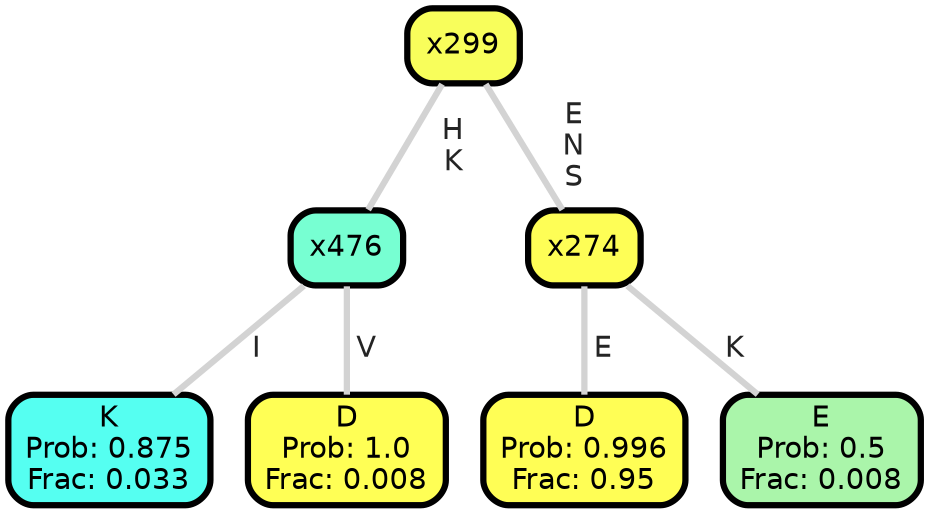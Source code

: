 graph Tree {
node [shape=box, style="filled, rounded",color="black",penwidth="3",fontcolor="black",                 fontname=helvetica] ;
graph [ranksep="0 equally", splines=straight,                 bgcolor=transparent, dpi=200] ;
edge [fontname=helvetica, fontweight=bold,fontcolor=grey14,color=lightgray] ;
0 [label="K
Prob: 0.875
Frac: 0.033", fillcolor="#55fff1"] ;
1 [label="x476", fillcolor="#77ffd2"] ;
2 [label="D
Prob: 1.0
Frac: 0.008", fillcolor="#ffff55"] ;
3 [label="x299", fillcolor="#f8fe5b"] ;
4 [label="D
Prob: 0.996
Frac: 0.95", fillcolor="#fffe55"] ;
5 [label="x274", fillcolor="#fefe56"] ;
6 [label="E
Prob: 0.5
Frac: 0.008", fillcolor="#aaf5aa"] ;
1 -- 0 [label=" I",penwidth=3] ;
1 -- 2 [label=" V",penwidth=3] ;
3 -- 1 [label=" H\n K",penwidth=3] ;
3 -- 5 [label=" E\n N\n S",penwidth=3] ;
5 -- 4 [label=" E",penwidth=3] ;
5 -- 6 [label=" K",penwidth=3] ;
{rank = same;}}